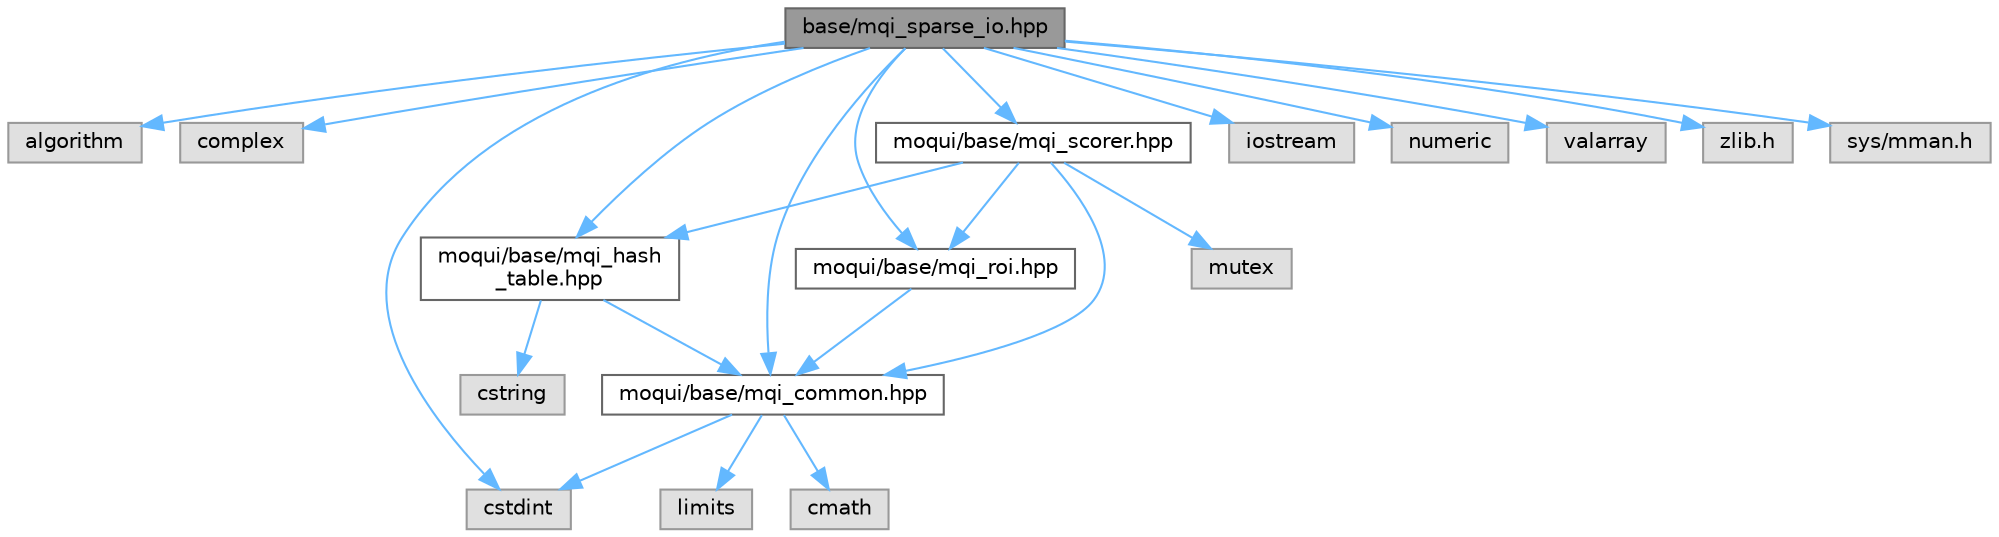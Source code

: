 digraph "base/mqi_sparse_io.hpp"
{
 // LATEX_PDF_SIZE
  bgcolor="transparent";
  edge [fontname=Helvetica,fontsize=10,labelfontname=Helvetica,labelfontsize=10];
  node [fontname=Helvetica,fontsize=10,shape=box,height=0.2,width=0.4];
  Node1 [id="Node000001",label="base/mqi_sparse_io.hpp",height=0.2,width=0.4,color="gray40", fillcolor="grey60", style="filled", fontcolor="black",tooltip=" "];
  Node1 -> Node2 [id="edge1_Node000001_Node000002",color="steelblue1",style="solid",tooltip=" "];
  Node2 [id="Node000002",label="algorithm",height=0.2,width=0.4,color="grey60", fillcolor="#E0E0E0", style="filled",tooltip=" "];
  Node1 -> Node3 [id="edge2_Node000001_Node000003",color="steelblue1",style="solid",tooltip=" "];
  Node3 [id="Node000003",label="complex",height=0.2,width=0.4,color="grey60", fillcolor="#E0E0E0", style="filled",tooltip=" "];
  Node1 -> Node4 [id="edge3_Node000001_Node000004",color="steelblue1",style="solid",tooltip=" "];
  Node4 [id="Node000004",label="cstdint",height=0.2,width=0.4,color="grey60", fillcolor="#E0E0E0", style="filled",tooltip=" "];
  Node1 -> Node5 [id="edge4_Node000001_Node000005",color="steelblue1",style="solid",tooltip=" "];
  Node5 [id="Node000005",label="iostream",height=0.2,width=0.4,color="grey60", fillcolor="#E0E0E0", style="filled",tooltip=" "];
  Node1 -> Node6 [id="edge5_Node000001_Node000006",color="steelblue1",style="solid",tooltip=" "];
  Node6 [id="Node000006",label="numeric",height=0.2,width=0.4,color="grey60", fillcolor="#E0E0E0", style="filled",tooltip=" "];
  Node1 -> Node7 [id="edge6_Node000001_Node000007",color="steelblue1",style="solid",tooltip=" "];
  Node7 [id="Node000007",label="valarray",height=0.2,width=0.4,color="grey60", fillcolor="#E0E0E0", style="filled",tooltip=" "];
  Node1 -> Node8 [id="edge7_Node000001_Node000008",color="steelblue1",style="solid",tooltip=" "];
  Node8 [id="Node000008",label="zlib.h",height=0.2,width=0.4,color="grey60", fillcolor="#E0E0E0", style="filled",tooltip=" "];
  Node1 -> Node9 [id="edge8_Node000001_Node000009",color="steelblue1",style="solid",tooltip=" "];
  Node9 [id="Node000009",label="sys/mman.h",height=0.2,width=0.4,color="grey60", fillcolor="#E0E0E0", style="filled",tooltip=" "];
  Node1 -> Node10 [id="edge9_Node000001_Node000010",color="steelblue1",style="solid",tooltip=" "];
  Node10 [id="Node000010",label="moqui/base/mqi_common.hpp",height=0.2,width=0.4,color="grey40", fillcolor="white", style="filled",URL="$mqi__common_8hpp.html",tooltip="A header file containing common definitions, macros, and type aliases for the project."];
  Node10 -> Node11 [id="edge10_Node000010_Node000011",color="steelblue1",style="solid",tooltip=" "];
  Node11 [id="Node000011",label="cmath",height=0.2,width=0.4,color="grey60", fillcolor="#E0E0E0", style="filled",tooltip=" "];
  Node10 -> Node4 [id="edge11_Node000010_Node000004",color="steelblue1",style="solid",tooltip=" "];
  Node10 -> Node12 [id="edge12_Node000010_Node000012",color="steelblue1",style="solid",tooltip=" "];
  Node12 [id="Node000012",label="limits",height=0.2,width=0.4,color="grey60", fillcolor="#E0E0E0", style="filled",tooltip=" "];
  Node1 -> Node13 [id="edge13_Node000001_Node000013",color="steelblue1",style="solid",tooltip=" "];
  Node13 [id="Node000013",label="moqui/base/mqi_hash\l_table.hpp",height=0.2,width=0.4,color="grey40", fillcolor="white", style="filled",URL="$mqi__hash__table_8hpp.html",tooltip="Defines the basic data structures and utility functions for a simple hash table."];
  Node13 -> Node14 [id="edge14_Node000013_Node000014",color="steelblue1",style="solid",tooltip=" "];
  Node14 [id="Node000014",label="cstring",height=0.2,width=0.4,color="grey60", fillcolor="#E0E0E0", style="filled",tooltip=" "];
  Node13 -> Node10 [id="edge15_Node000013_Node000010",color="steelblue1",style="solid",tooltip=" "];
  Node1 -> Node15 [id="edge16_Node000001_Node000015",color="steelblue1",style="solid",tooltip=" "];
  Node15 [id="Node000015",label="moqui/base/mqi_roi.hpp",height=0.2,width=0.4,color="grey40", fillcolor="white", style="filled",URL="$mqi__roi_8hpp.html",tooltip=" "];
  Node15 -> Node10 [id="edge17_Node000015_Node000010",color="steelblue1",style="solid",tooltip=" "];
  Node1 -> Node16 [id="edge18_Node000001_Node000016",color="steelblue1",style="solid",tooltip=" "];
  Node16 [id="Node000016",label="moqui/base/mqi_scorer.hpp",height=0.2,width=0.4,color="grey40", fillcolor="white", style="filled",URL="$mqi__scorer_8hpp.html",tooltip=" "];
  Node16 -> Node17 [id="edge19_Node000016_Node000017",color="steelblue1",style="solid",tooltip=" "];
  Node17 [id="Node000017",label="mutex",height=0.2,width=0.4,color="grey60", fillcolor="#E0E0E0", style="filled",tooltip=" "];
  Node16 -> Node10 [id="edge20_Node000016_Node000010",color="steelblue1",style="solid",tooltip=" "];
  Node16 -> Node13 [id="edge21_Node000016_Node000013",color="steelblue1",style="solid",tooltip=" "];
  Node16 -> Node15 [id="edge22_Node000016_Node000015",color="steelblue1",style="solid",tooltip=" "];
}
